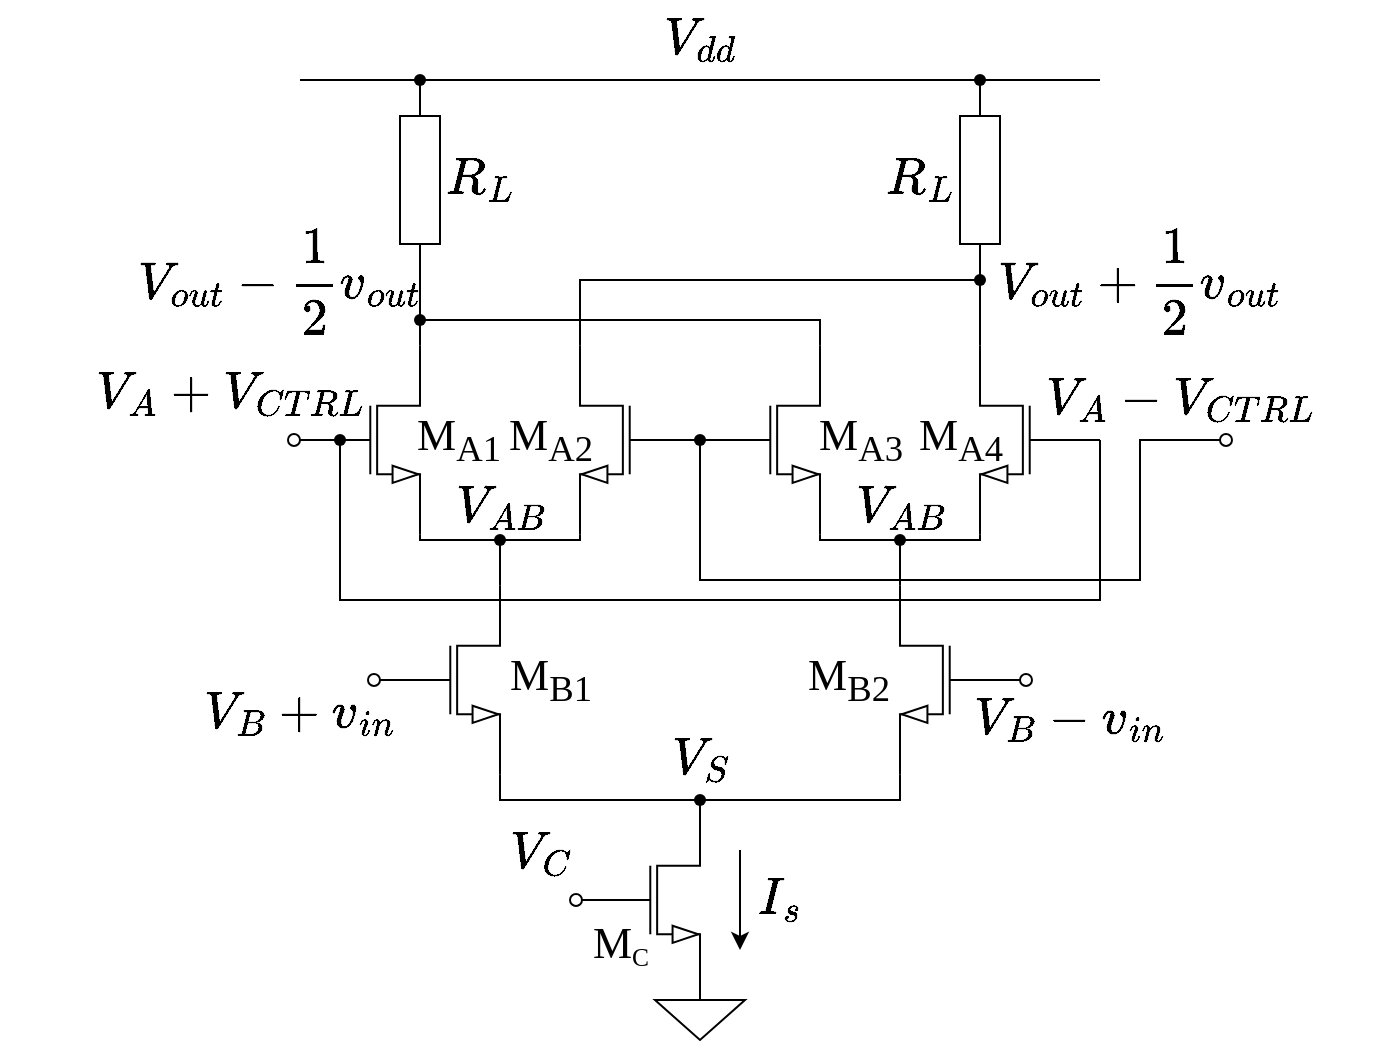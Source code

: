 <mxfile version="21.1.2" type="device">
  <diagram id="ffSt11Aic0SPQzXxFWyP" name="ページ1">
    <mxGraphModel dx="2245" dy="828" grid="1" gridSize="10" guides="1" tooltips="1" connect="1" arrows="1" fold="1" page="1" pageScale="1" pageWidth="827" pageHeight="1169" math="1" shadow="0">
      <root>
        <mxCell id="0" />
        <mxCell id="1" parent="0" />
        <mxCell id="Kl91AahX80rybd4XG505-5" value="&lt;font style=&quot;font-size: 22px;&quot;&gt;`V_{B}+v_{i n}`&lt;/font&gt;" style="text;html=1;align=center;verticalAlign=middle;resizable=0;points=[];autosize=1;strokeColor=none;fillColor=none;" parent="1" vertex="1">
          <mxGeometry x="55" y="397" width="170" height="40" as="geometry" />
        </mxCell>
        <mxCell id="LU3fdiuUTPA6JT0CcLVo-22" value="" style="shape=waypoint;sketch=0;fillStyle=solid;size=6;pointerEvents=1;points=[];fillColor=none;resizable=0;rotatable=0;perimeter=centerPerimeter;snapToPoint=1;" parent="1" vertex="1">
          <mxGeometry x="420" y="310" width="40" height="40" as="geometry" />
        </mxCell>
        <mxCell id="LU3fdiuUTPA6JT0CcLVo-23" value="" style="shape=waypoint;sketch=0;fillStyle=solid;size=6;pointerEvents=1;points=[];fillColor=none;resizable=0;rotatable=0;perimeter=centerPerimeter;snapToPoint=1;" parent="1" vertex="1">
          <mxGeometry x="220" y="310" width="40" height="40" as="geometry" />
        </mxCell>
        <mxCell id="LU3fdiuUTPA6JT0CcLVo-8" style="edgeStyle=orthogonalEdgeStyle;rounded=0;orthogonalLoop=1;jettySize=auto;html=1;exitX=1;exitY=1;exitDx=0;exitDy=0;exitPerimeter=0;entryX=1;entryY=1;entryDx=0;entryDy=0;entryPerimeter=0;endArrow=none;endFill=0;" parent="1" source="LU3fdiuUTPA6JT0CcLVo-1" target="LU3fdiuUTPA6JT0CcLVo-3" edge="1">
          <mxGeometry relative="1" as="geometry">
            <Array as="points">
              <mxPoint x="200" y="330" />
              <mxPoint x="280" y="330" />
            </Array>
          </mxGeometry>
        </mxCell>
        <mxCell id="LU3fdiuUTPA6JT0CcLVo-1" value="" style="verticalLabelPosition=bottom;shadow=0;dashed=0;align=center;html=1;verticalAlign=top;shape=mxgraph.electrical.transistors.nmos;pointerEvents=1;" parent="1" vertex="1">
          <mxGeometry x="140" y="230" width="60" height="100" as="geometry" />
        </mxCell>
        <mxCell id="LU3fdiuUTPA6JT0CcLVo-19" style="edgeStyle=orthogonalEdgeStyle;rounded=0;orthogonalLoop=1;jettySize=auto;html=1;exitX=1;exitY=0;exitDx=0;exitDy=0;exitPerimeter=0;entryX=1;entryY=0.5;entryDx=0;entryDy=0;entryPerimeter=0;endArrow=none;endFill=0;" parent="1" source="LU3fdiuUTPA6JT0CcLVo-3" target="LU3fdiuUTPA6JT0CcLVo-15" edge="1">
          <mxGeometry relative="1" as="geometry">
            <Array as="points">
              <mxPoint x="280" y="200" />
            </Array>
          </mxGeometry>
        </mxCell>
        <mxCell id="LU3fdiuUTPA6JT0CcLVo-37" style="edgeStyle=orthogonalEdgeStyle;rounded=0;orthogonalLoop=1;jettySize=auto;html=1;exitX=0;exitY=0.5;exitDx=0;exitDy=0;exitPerimeter=0;endArrow=none;endFill=0;entryX=0;entryY=0.5;entryDx=0;entryDy=0;" parent="1" source="LU3fdiuUTPA6JT0CcLVo-3" target="LU3fdiuUTPA6JT0CcLVo-40" edge="1">
          <mxGeometry relative="1" as="geometry">
            <mxPoint x="580" y="350" as="targetPoint" />
            <Array as="points">
              <mxPoint x="340" y="350" />
              <mxPoint x="560" y="350" />
              <mxPoint x="560" y="280" />
            </Array>
          </mxGeometry>
        </mxCell>
        <mxCell id="LU3fdiuUTPA6JT0CcLVo-3" value="" style="verticalLabelPosition=bottom;shadow=0;dashed=0;align=center;html=1;verticalAlign=top;shape=mxgraph.electrical.transistors.nmos;pointerEvents=1;flipH=1;" parent="1" vertex="1">
          <mxGeometry x="280" y="230" width="60" height="100" as="geometry" />
        </mxCell>
        <mxCell id="LU3fdiuUTPA6JT0CcLVo-9" style="edgeStyle=orthogonalEdgeStyle;rounded=0;orthogonalLoop=1;jettySize=auto;html=1;exitX=1;exitY=1;exitDx=0;exitDy=0;exitPerimeter=0;entryX=1;entryY=1;entryDx=0;entryDy=0;entryPerimeter=0;endArrow=none;endFill=0;" parent="1" source="LU3fdiuUTPA6JT0CcLVo-4" target="LU3fdiuUTPA6JT0CcLVo-5" edge="1">
          <mxGeometry relative="1" as="geometry">
            <Array as="points">
              <mxPoint x="400" y="330" />
              <mxPoint x="480" y="330" />
            </Array>
          </mxGeometry>
        </mxCell>
        <mxCell id="LU3fdiuUTPA6JT0CcLVo-18" style="edgeStyle=orthogonalEdgeStyle;rounded=0;orthogonalLoop=1;jettySize=auto;html=1;exitX=1;exitY=0;exitDx=0;exitDy=0;exitPerimeter=0;endArrow=none;endFill=0;" parent="1" source="LU3fdiuUTPA6JT0CcLVo-4" edge="1">
          <mxGeometry relative="1" as="geometry">
            <mxPoint x="200" y="220" as="targetPoint" />
            <Array as="points">
              <mxPoint x="400" y="220" />
            </Array>
          </mxGeometry>
        </mxCell>
        <mxCell id="LU3fdiuUTPA6JT0CcLVo-4" value="" style="verticalLabelPosition=bottom;shadow=0;dashed=0;align=center;html=1;verticalAlign=top;shape=mxgraph.electrical.transistors.nmos;pointerEvents=1;" parent="1" vertex="1">
          <mxGeometry x="340" y="230" width="60" height="100" as="geometry" />
        </mxCell>
        <mxCell id="LU3fdiuUTPA6JT0CcLVo-5" value="" style="verticalLabelPosition=bottom;shadow=0;dashed=0;align=center;html=1;verticalAlign=top;shape=mxgraph.electrical.transistors.nmos;pointerEvents=1;flipH=1;" parent="1" vertex="1">
          <mxGeometry x="480" y="230" width="60" height="100" as="geometry" />
        </mxCell>
        <mxCell id="LU3fdiuUTPA6JT0CcLVo-10" style="edgeStyle=orthogonalEdgeStyle;rounded=0;orthogonalLoop=1;jettySize=auto;html=1;exitX=1;exitY=0;exitDx=0;exitDy=0;exitPerimeter=0;endArrow=none;endFill=0;" parent="1" source="LU3fdiuUTPA6JT0CcLVo-6" target="LU3fdiuUTPA6JT0CcLVo-23" edge="1">
          <mxGeometry relative="1" as="geometry">
            <mxPoint x="240" y="340" as="targetPoint" />
          </mxGeometry>
        </mxCell>
        <mxCell id="LU3fdiuUTPA6JT0CcLVo-13" style="edgeStyle=orthogonalEdgeStyle;rounded=0;orthogonalLoop=1;jettySize=auto;html=1;exitX=1;exitY=1;exitDx=0;exitDy=0;exitPerimeter=0;entryX=1;entryY=1;entryDx=0;entryDy=0;entryPerimeter=0;endArrow=none;endFill=0;" parent="1" source="LU3fdiuUTPA6JT0CcLVo-6" target="LU3fdiuUTPA6JT0CcLVo-7" edge="1">
          <mxGeometry relative="1" as="geometry">
            <Array as="points">
              <mxPoint x="240" y="460" />
              <mxPoint x="440" y="460" />
            </Array>
          </mxGeometry>
        </mxCell>
        <mxCell id="LU3fdiuUTPA6JT0CcLVo-6" value="" style="verticalLabelPosition=bottom;shadow=0;dashed=0;align=center;html=1;verticalAlign=top;shape=mxgraph.electrical.transistors.nmos;pointerEvents=1;" parent="1" vertex="1">
          <mxGeometry x="180" y="350" width="60" height="100" as="geometry" />
        </mxCell>
        <mxCell id="LU3fdiuUTPA6JT0CcLVo-11" style="edgeStyle=orthogonalEdgeStyle;rounded=0;orthogonalLoop=1;jettySize=auto;html=1;exitX=1;exitY=0;exitDx=0;exitDy=0;exitPerimeter=0;endArrow=none;endFill=0;" parent="1" source="LU3fdiuUTPA6JT0CcLVo-7" target="LU3fdiuUTPA6JT0CcLVo-22" edge="1">
          <mxGeometry relative="1" as="geometry">
            <mxPoint x="440" y="340" as="targetPoint" />
          </mxGeometry>
        </mxCell>
        <mxCell id="LU3fdiuUTPA6JT0CcLVo-7" value="" style="verticalLabelPosition=bottom;shadow=0;dashed=0;align=center;html=1;verticalAlign=top;shape=mxgraph.electrical.transistors.nmos;pointerEvents=1;flipH=1;" parent="1" vertex="1">
          <mxGeometry x="440" y="350" width="60" height="100" as="geometry" />
        </mxCell>
        <mxCell id="LU3fdiuUTPA6JT0CcLVo-31" style="edgeStyle=orthogonalEdgeStyle;rounded=0;orthogonalLoop=1;jettySize=auto;html=1;exitX=0.5;exitY=0;exitDx=0;exitDy=0;exitPerimeter=0;endArrow=none;endFill=0;" parent="1" target="LU3fdiuUTPA6JT0CcLVo-24" edge="1">
          <mxGeometry relative="1" as="geometry">
            <mxPoint x="340" y="480" as="sourcePoint" />
          </mxGeometry>
        </mxCell>
        <mxCell id="LU3fdiuUTPA6JT0CcLVo-32" style="edgeStyle=orthogonalEdgeStyle;rounded=0;orthogonalLoop=1;jettySize=auto;html=1;exitX=0.5;exitY=1;exitDx=0;exitDy=0;exitPerimeter=0;entryX=0.5;entryY=0;entryDx=0;entryDy=0;entryPerimeter=0;endArrow=none;endFill=0;" parent="1" target="LU3fdiuUTPA6JT0CcLVo-30" edge="1">
          <mxGeometry relative="1" as="geometry">
            <mxPoint x="340" y="540" as="sourcePoint" />
          </mxGeometry>
        </mxCell>
        <mxCell id="LU3fdiuUTPA6JT0CcLVo-16" style="edgeStyle=orthogonalEdgeStyle;rounded=0;orthogonalLoop=1;jettySize=auto;html=1;exitX=1;exitY=0.5;exitDx=0;exitDy=0;exitPerimeter=0;entryX=1;entryY=0;entryDx=0;entryDy=0;entryPerimeter=0;endArrow=none;endFill=0;" parent="1" source="LU3fdiuUTPA6JT0CcLVo-14" target="LU3fdiuUTPA6JT0CcLVo-1" edge="1">
          <mxGeometry relative="1" as="geometry" />
        </mxCell>
        <mxCell id="LU3fdiuUTPA6JT0CcLVo-14" value="" style="pointerEvents=1;verticalLabelPosition=bottom;shadow=0;dashed=0;align=center;html=1;verticalAlign=top;shape=mxgraph.electrical.resistors.resistor_1;direction=south;" parent="1" vertex="1">
          <mxGeometry x="190" y="100" width="20" height="100" as="geometry" />
        </mxCell>
        <mxCell id="LU3fdiuUTPA6JT0CcLVo-17" style="edgeStyle=orthogonalEdgeStyle;rounded=0;orthogonalLoop=1;jettySize=auto;html=1;exitX=1;exitY=0.5;exitDx=0;exitDy=0;exitPerimeter=0;entryX=1;entryY=0;entryDx=0;entryDy=0;entryPerimeter=0;endArrow=none;endFill=0;" parent="1" source="LU3fdiuUTPA6JT0CcLVo-15" target="LU3fdiuUTPA6JT0CcLVo-5" edge="1">
          <mxGeometry relative="1" as="geometry" />
        </mxCell>
        <mxCell id="LU3fdiuUTPA6JT0CcLVo-15" value="" style="pointerEvents=1;verticalLabelPosition=bottom;shadow=0;dashed=0;align=center;html=1;verticalAlign=top;shape=mxgraph.electrical.resistors.resistor_1;direction=south;" parent="1" vertex="1">
          <mxGeometry x="470" y="100" width="20" height="100" as="geometry" />
        </mxCell>
        <mxCell id="LU3fdiuUTPA6JT0CcLVo-20" value="" style="shape=waypoint;sketch=0;fillStyle=solid;size=6;pointerEvents=1;points=[];fillColor=none;resizable=0;rotatable=0;perimeter=centerPerimeter;snapToPoint=1;" parent="1" vertex="1">
          <mxGeometry x="180" y="200" width="40" height="40" as="geometry" />
        </mxCell>
        <mxCell id="LU3fdiuUTPA6JT0CcLVo-21" value="" style="shape=waypoint;sketch=0;fillStyle=solid;size=6;pointerEvents=1;points=[];fillColor=none;resizable=0;rotatable=0;perimeter=centerPerimeter;snapToPoint=1;" parent="1" vertex="1">
          <mxGeometry x="460" y="180" width="40" height="40" as="geometry" />
        </mxCell>
        <mxCell id="LU3fdiuUTPA6JT0CcLVo-24" value="" style="shape=waypoint;sketch=0;fillStyle=solid;size=6;pointerEvents=1;points=[];fillColor=none;resizable=0;rotatable=0;perimeter=centerPerimeter;snapToPoint=1;" parent="1" vertex="1">
          <mxGeometry x="320" y="440" width="40" height="40" as="geometry" />
        </mxCell>
        <mxCell id="LU3fdiuUTPA6JT0CcLVo-25" value="" style="endArrow=none;html=1;rounded=0;" parent="1" edge="1">
          <mxGeometry width="50" height="50" relative="1" as="geometry">
            <mxPoint x="140" y="100" as="sourcePoint" />
            <mxPoint x="540" y="100" as="targetPoint" />
          </mxGeometry>
        </mxCell>
        <mxCell id="LU3fdiuUTPA6JT0CcLVo-27" value="" style="shape=waypoint;sketch=0;fillStyle=solid;size=6;pointerEvents=1;points=[];fillColor=none;resizable=0;rotatable=0;perimeter=centerPerimeter;snapToPoint=1;" parent="1" vertex="1">
          <mxGeometry x="180" y="80" width="40" height="40" as="geometry" />
        </mxCell>
        <mxCell id="LU3fdiuUTPA6JT0CcLVo-28" value="" style="shape=waypoint;sketch=0;fillStyle=solid;size=6;pointerEvents=1;points=[];fillColor=none;resizable=0;rotatable=0;perimeter=centerPerimeter;snapToPoint=1;" parent="1" vertex="1">
          <mxGeometry x="460" y="80" width="40" height="40" as="geometry" />
        </mxCell>
        <mxCell id="LU3fdiuUTPA6JT0CcLVo-29" value="" style="verticalLabelPosition=bottom;shadow=0;dashed=0;align=center;html=1;verticalAlign=top;strokeWidth=1;shape=ellipse;perimeter=ellipsePerimeter;aspect=fixed;" parent="1" vertex="1">
          <mxGeometry x="174" y="397" width="6" height="6" as="geometry" />
        </mxCell>
        <mxCell id="LU3fdiuUTPA6JT0CcLVo-30" value="" style="pointerEvents=1;verticalLabelPosition=bottom;shadow=0;dashed=0;align=center;html=1;verticalAlign=top;shape=mxgraph.electrical.signal_sources.signal_ground;" parent="1" vertex="1">
          <mxGeometry x="317.5" y="550" width="45" height="30" as="geometry" />
        </mxCell>
        <mxCell id="LU3fdiuUTPA6JT0CcLVo-33" value="" style="verticalLabelPosition=bottom;shadow=0;dashed=0;align=center;html=1;verticalAlign=top;strokeWidth=1;shape=ellipse;perimeter=ellipsePerimeter;aspect=fixed;" parent="1" vertex="1">
          <mxGeometry x="134" y="277" width="6" height="6" as="geometry" />
        </mxCell>
        <mxCell id="LU3fdiuUTPA6JT0CcLVo-34" value="" style="verticalLabelPosition=bottom;shadow=0;dashed=0;align=center;html=1;verticalAlign=top;strokeWidth=1;shape=ellipse;perimeter=ellipsePerimeter;aspect=fixed;" parent="1" vertex="1">
          <mxGeometry x="500" y="397" width="6" height="6" as="geometry" />
        </mxCell>
        <mxCell id="LU3fdiuUTPA6JT0CcLVo-38" value="" style="endArrow=none;html=1;rounded=0;exitX=0;exitY=0.5;exitDx=0;exitDy=0;exitPerimeter=0;" parent="1" source="LU3fdiuUTPA6JT0CcLVo-5" edge="1">
          <mxGeometry width="50" height="50" relative="1" as="geometry">
            <mxPoint x="540" y="360" as="sourcePoint" />
            <mxPoint x="160" y="280" as="targetPoint" />
            <Array as="points">
              <mxPoint x="540" y="360" />
              <mxPoint x="160" y="360" />
            </Array>
          </mxGeometry>
        </mxCell>
        <mxCell id="LU3fdiuUTPA6JT0CcLVo-39" value="" style="shape=waypoint;sketch=0;fillStyle=solid;size=6;pointerEvents=1;points=[];fillColor=none;resizable=0;rotatable=0;perimeter=centerPerimeter;snapToPoint=1;" parent="1" vertex="1">
          <mxGeometry x="140" y="260" width="40" height="40" as="geometry" />
        </mxCell>
        <mxCell id="LU3fdiuUTPA6JT0CcLVo-40" value="" style="verticalLabelPosition=bottom;shadow=0;dashed=0;align=center;html=1;verticalAlign=top;strokeWidth=1;shape=ellipse;perimeter=ellipsePerimeter;aspect=fixed;" parent="1" vertex="1">
          <mxGeometry x="600" y="277" width="6" height="6" as="geometry" />
        </mxCell>
        <mxCell id="LU3fdiuUTPA6JT0CcLVo-41" value="&lt;font style=&quot;font-size: 22px;&quot;&gt;`R_L`&lt;/font&gt;" style="text;html=1;align=center;verticalAlign=middle;resizable=0;points=[];autosize=1;strokeColor=none;fillColor=none;" parent="1" vertex="1">
          <mxGeometry x="190" y="130" width="80" height="40" as="geometry" />
        </mxCell>
        <mxCell id="LU3fdiuUTPA6JT0CcLVo-42" value="&lt;font style=&quot;font-size: 22px;&quot;&gt;`R_L`&lt;/font&gt;" style="text;html=1;align=center;verticalAlign=middle;resizable=0;points=[];autosize=1;strokeColor=none;fillColor=none;" parent="1" vertex="1">
          <mxGeometry x="410" y="130" width="80" height="40" as="geometry" />
        </mxCell>
        <mxCell id="LU3fdiuUTPA6JT0CcLVo-49" value="&lt;font style=&quot;font-size: 22px;&quot;&gt;`V_{dd}`&lt;/font&gt;" style="text;html=1;align=center;verticalAlign=middle;resizable=0;points=[];autosize=1;strokeColor=none;fillColor=none;" parent="1" vertex="1">
          <mxGeometry x="290" y="60" width="100" height="40" as="geometry" />
        </mxCell>
        <mxCell id="Kl91AahX80rybd4XG505-3" value="&lt;font style=&quot;font-size: 22px;&quot;&gt;`V_{A}+V_{CTRL}`&lt;/font&gt;" style="text;html=1;align=center;verticalAlign=middle;resizable=0;points=[];autosize=1;strokeColor=none;fillColor=none;" parent="1" vertex="1">
          <mxGeometry y="237" width="210" height="40" as="geometry" />
        </mxCell>
        <mxCell id="Kl91AahX80rybd4XG505-4" value="&lt;font style=&quot;font-size: 22px;&quot;&gt;`V_{A}-V_{CTRL}`&lt;/font&gt;" style="text;html=1;align=center;verticalAlign=middle;resizable=0;points=[];autosize=1;strokeColor=none;fillColor=none;" parent="1" vertex="1">
          <mxGeometry x="480" y="240" width="200" height="40" as="geometry" />
        </mxCell>
        <mxCell id="Kl91AahX80rybd4XG505-6" value="&lt;font style=&quot;font-size: 22px;&quot;&gt;`V_{B}-v_{i n}`&lt;/font&gt;" style="text;html=1;align=center;verticalAlign=middle;resizable=0;points=[];autosize=1;strokeColor=none;fillColor=none;" parent="1" vertex="1">
          <mxGeometry x="445" y="400" width="160" height="40" as="geometry" />
        </mxCell>
        <mxCell id="Kl91AahX80rybd4XG505-7" value="&lt;font style=&quot;font-size: 22px;&quot;&gt;`V_{out}+\frac{1}{2}&lt;br&gt;v_{out}`&lt;/font&gt;" style="text;html=1;align=center;verticalAlign=middle;resizable=0;points=[];autosize=1;strokeColor=none;fillColor=none;" parent="1" vertex="1">
          <mxGeometry x="455" y="165" width="210" height="70" as="geometry" />
        </mxCell>
        <mxCell id="Kl91AahX80rybd4XG505-8" value="&lt;font style=&quot;font-size: 22px;&quot;&gt;`V_{out}-\frac{1}{2}v_{out}`&lt;/font&gt;" style="text;html=1;align=center;verticalAlign=middle;resizable=0;points=[];autosize=1;strokeColor=none;fillColor=none;" parent="1" vertex="1">
          <mxGeometry x="-10" y="180" width="280" height="40" as="geometry" />
        </mxCell>
        <mxCell id="sLCi0BuDtOHvMz8nZDKj-1" value="&lt;font style=&quot;font-size: 22px;&quot;&gt;`I_{s}`&lt;/font&gt;" style="text;html=1;align=center;verticalAlign=middle;resizable=0;points=[];autosize=1;strokeColor=none;fillColor=none;" parent="1" vertex="1">
          <mxGeometry x="340" y="490" width="80" height="40" as="geometry" />
        </mxCell>
        <mxCell id="sLCi0BuDtOHvMz8nZDKj-3" value="" style="endArrow=classic;html=1;rounded=0;" parent="1" edge="1">
          <mxGeometry width="50" height="50" relative="1" as="geometry">
            <mxPoint x="360" y="485" as="sourcePoint" />
            <mxPoint x="360" y="535" as="targetPoint" />
          </mxGeometry>
        </mxCell>
        <mxCell id="pcUQ-2sPdbmagXa1eSmp-1" value="&lt;font style=&quot;font-size: 22px;&quot;&gt;`V_{AB}`&lt;/font&gt;" style="text;html=1;align=center;verticalAlign=middle;resizable=0;points=[];autosize=1;strokeColor=none;fillColor=none;" parent="1" vertex="1">
          <mxGeometry x="185" y="294" width="110" height="40" as="geometry" />
        </mxCell>
        <mxCell id="pcUQ-2sPdbmagXa1eSmp-2" value="&lt;font style=&quot;font-size: 22px;&quot;&gt;`V_{AB}`&lt;/font&gt;" style="text;html=1;align=center;verticalAlign=middle;resizable=0;points=[];autosize=1;strokeColor=none;fillColor=none;" parent="1" vertex="1">
          <mxGeometry x="385" y="294" width="110" height="40" as="geometry" />
        </mxCell>
        <mxCell id="1ugJsc3YqPh5T_xGEs7c-1" value="&lt;font style=&quot;font-size: 22px;&quot;&gt;`V_{S}`&lt;/font&gt;" style="text;html=1;align=center;verticalAlign=middle;resizable=0;points=[];autosize=1;strokeColor=none;fillColor=none;" parent="1" vertex="1">
          <mxGeometry x="295" y="420" width="90" height="40" as="geometry" />
        </mxCell>
        <mxCell id="tbDva1GplSQeZt8lTgYG-1" value="" style="verticalLabelPosition=bottom;shadow=0;dashed=0;align=center;html=1;verticalAlign=top;shape=mxgraph.electrical.transistors.nmos;pointerEvents=1;" parent="1" vertex="1">
          <mxGeometry x="280" y="460" width="60" height="100" as="geometry" />
        </mxCell>
        <mxCell id="tbDva1GplSQeZt8lTgYG-2" value="" style="verticalLabelPosition=bottom;shadow=0;dashed=0;align=center;html=1;verticalAlign=top;strokeWidth=1;shape=ellipse;perimeter=ellipsePerimeter;aspect=fixed;" parent="1" vertex="1">
          <mxGeometry x="275" y="507" width="6" height="6" as="geometry" />
        </mxCell>
        <mxCell id="tbDva1GplSQeZt8lTgYG-4" value="&lt;font style=&quot;font-size: 22px;&quot;&gt;`V_{C}`&lt;/font&gt;" style="text;html=1;align=center;verticalAlign=middle;resizable=0;points=[];autosize=1;strokeColor=none;fillColor=none;" parent="1" vertex="1">
          <mxGeometry x="210" y="467" width="100" height="40" as="geometry" />
        </mxCell>
        <mxCell id="6eA2RvXwnaoV6-tkCbMX-1" value="" style="shape=waypoint;sketch=0;fillStyle=solid;size=6;pointerEvents=1;points=[];fillColor=none;resizable=0;rotatable=0;perimeter=centerPerimeter;snapToPoint=1;fontFamily=Helvetica;fontSize=11;fontColor=default;" parent="1" vertex="1">
          <mxGeometry x="330" y="270" width="20" height="20" as="geometry" />
        </mxCell>
        <mxCell id="h0XpI_qQE5UR35mLIhPm-1" value="&lt;font style=&quot;font-size: 22px;&quot;&gt;M&lt;sub&gt;A4&lt;/sub&gt;&lt;/font&gt;" style="text;html=1;align=center;verticalAlign=middle;resizable=0;points=[];autosize=1;strokeColor=none;fillColor=none;fontFamily=Times New Roman;" parent="1" vertex="1">
          <mxGeometry x="435" y="260" width="70" height="40" as="geometry" />
        </mxCell>
        <mxCell id="h0XpI_qQE5UR35mLIhPm-2" value="&lt;font style=&quot;font-size: 22px;&quot;&gt;M&lt;sub&gt;A1&lt;/sub&gt;&lt;/font&gt;" style="text;html=1;align=center;verticalAlign=middle;resizable=0;points=[];autosize=1;strokeColor=none;fillColor=none;fontFamily=Times New Roman;" parent="1" vertex="1">
          <mxGeometry x="184" y="260" width="70" height="40" as="geometry" />
        </mxCell>
        <mxCell id="h0XpI_qQE5UR35mLIhPm-3" value="&lt;font style=&quot;font-size: 22px;&quot;&gt;M&lt;sub&gt;A2&lt;/sub&gt;&lt;/font&gt;" style="text;html=1;align=center;verticalAlign=middle;resizable=0;points=[];autosize=1;strokeColor=none;fillColor=none;fontFamily=Times New Roman;" parent="1" vertex="1">
          <mxGeometry x="230" y="260" width="70" height="40" as="geometry" />
        </mxCell>
        <mxCell id="h0XpI_qQE5UR35mLIhPm-4" value="&lt;font style=&quot;font-size: 22px;&quot;&gt;M&lt;sub&gt;A3&lt;/sub&gt;&lt;/font&gt;" style="text;html=1;align=center;verticalAlign=middle;resizable=0;points=[];autosize=1;strokeColor=none;fillColor=none;fontFamily=Times New Roman;" parent="1" vertex="1">
          <mxGeometry x="385" y="260" width="70" height="40" as="geometry" />
        </mxCell>
        <mxCell id="h0XpI_qQE5UR35mLIhPm-5" value="&lt;font style=&quot;font-size: 22px;&quot;&gt;M&lt;sub&gt;B2&lt;/sub&gt;&lt;/font&gt;" style="text;html=1;align=center;verticalAlign=middle;resizable=0;points=[];autosize=1;strokeColor=none;fillColor=none;fontFamily=Times New Roman;" parent="1" vertex="1">
          <mxGeometry x="384" y="380" width="60" height="40" as="geometry" />
        </mxCell>
        <mxCell id="h0XpI_qQE5UR35mLIhPm-6" value="&lt;font style=&quot;font-size: 22px;&quot;&gt;M&lt;sub&gt;B1&lt;/sub&gt;&lt;/font&gt;" style="text;html=1;align=center;verticalAlign=middle;resizable=0;points=[];autosize=1;strokeColor=none;fillColor=none;fontFamily=Times New Roman;" parent="1" vertex="1">
          <mxGeometry x="235" y="380" width="60" height="40" as="geometry" />
        </mxCell>
        <mxCell id="h0XpI_qQE5UR35mLIhPm-7" value="&lt;font style=&quot;font-size: 22px;&quot;&gt;M&lt;/font&gt;&lt;font style=&quot;font-size: 15.278px;&quot;&gt;&lt;sub&gt;C&lt;/sub&gt;&lt;/font&gt;" style="text;html=1;align=center;verticalAlign=middle;resizable=0;points=[];autosize=1;strokeColor=none;fillColor=none;fontFamily=Times New Roman;" parent="1" vertex="1">
          <mxGeometry x="275" y="513" width="50" height="40" as="geometry" />
        </mxCell>
      </root>
    </mxGraphModel>
  </diagram>
</mxfile>
